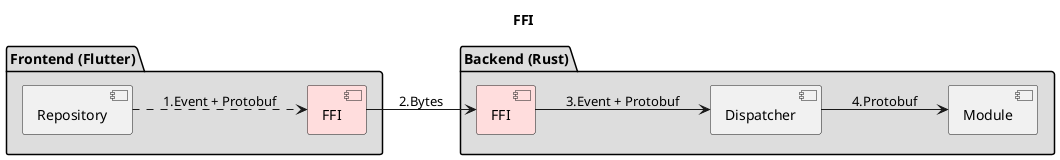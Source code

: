 @startuml FlowySDK
title FFI
left to right direction
skinparam linetype polyline

package "Frontend (Flutter)" #DDDDDD {
    component Repository_A as "Repository"
    component FFI_Frontend as "FFI" #FFDDDD
}

package "Backend (Rust)" #DDDDDD {
    component FFI_Backend as "FFI" #FFDDDD
    component Dispatcher
    component Module
}

Repository_A ..> FFI_Frontend : 1.Event + Protobuf
FFI_Frontend --> FFI_Backend : 2.Bytes
FFI_Backend --> Dispatcher : 3.Event + Protobuf
Dispatcher --> Module: 4.Protobuf
@enduml

@startuml FlowySDK
title Protobuf Communication
top to bottom direction
'skinparam linetype polyline

rectangle {
    package "frontend (Flutter)" #DDDDDD {
        component Repository
        component FFI_Frontend as "FFI" #FFDDDD
    }
    note left of Repository
    class FolderEventExportDocument {
        Future<Either<ExportData, FlowyError>> send() {
            ...
        }
    }
    end note

    package "Backend (Rust)" #DDDDDD {
        component Module
        component Dispatcher as "Dispatcher" #FFDDDD
        component FFI_Backend as "FFI" #FFDDDD
    }
    note left of Module
    pub(crate) async fn export_handler(
        data: Data<ExportPayload>,
        controller: Unit<Arc<ViewController>>,
    ) -> DataResult<ExportData, FlowyError> {
        ...
    }
    end note
}

Repository --> Repository: 1.ExportPayload
Repository --> FFI_Frontend: 2. Event + ExportPayload
FFI_Frontend --> FFI_Backend: 3.Bytes
FFI_Backend --> Dispatcher: 4: Event + ExportPayload
Dispatcher --> Module: 5.ExportPayload
Module --> Module : 6. call export_handler
@enduml



